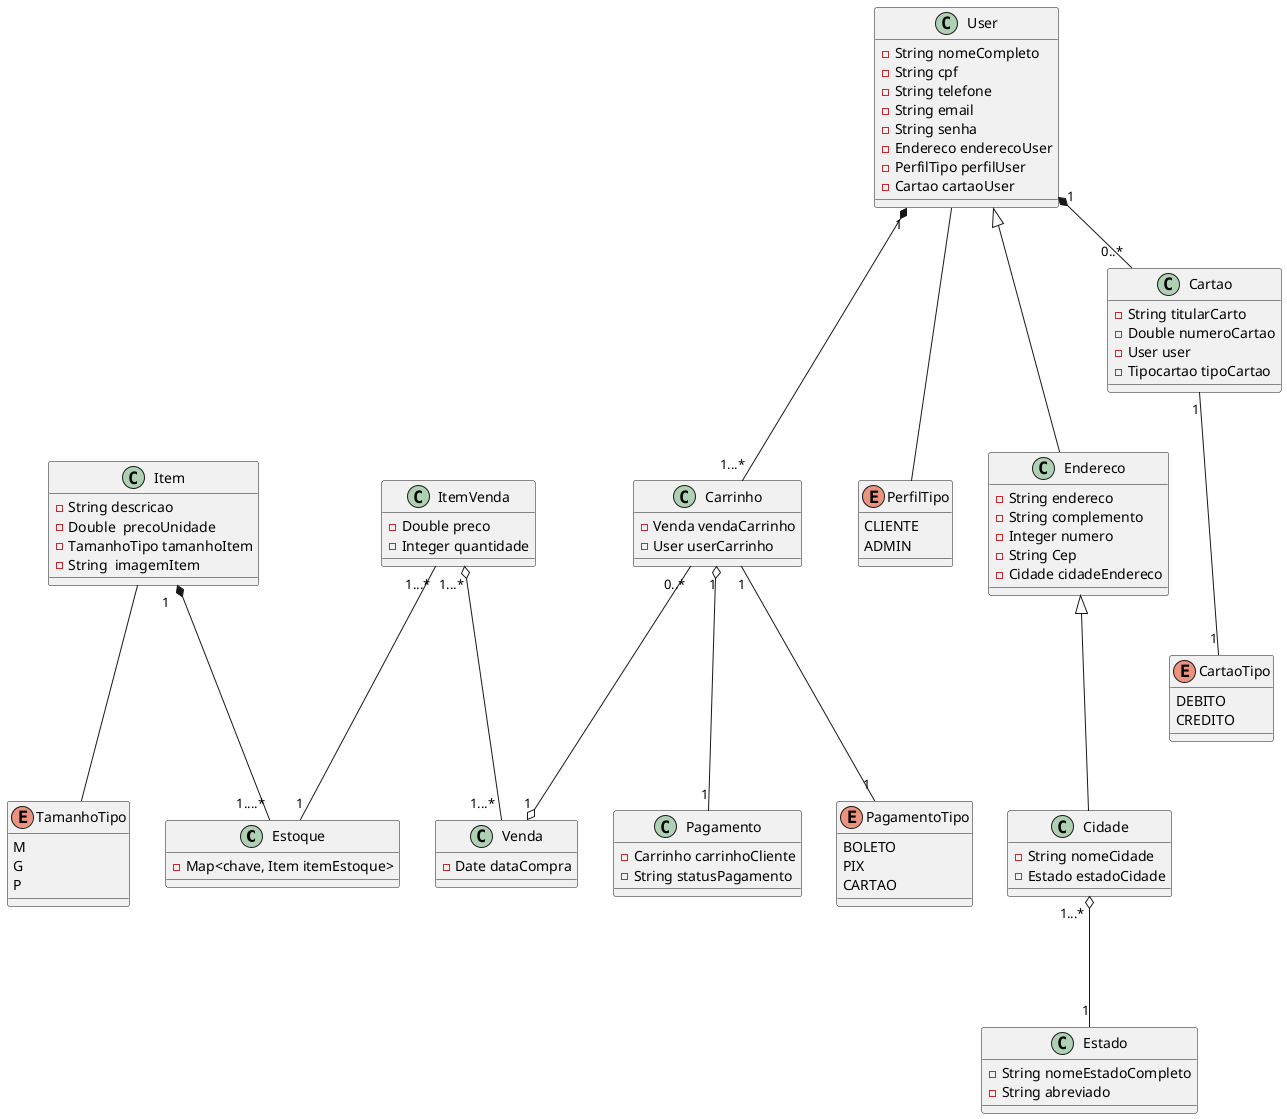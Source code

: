 @startuml CadernosInteligentes

    class Estoque {
        - Map<chave, Item itemEstoque>
    }

    class Item {
        - String descricao
        - Double  precoUnidade
        - TamanhoTipo tamanhoItem
        - String  imagemItem
    }

    enum TamanhoTipo {
        M
        G
        P
    }

    enum PerfilTipo {
        CLIENTE
        ADMIN
    }

    class User {
        - String nomeCompleto
        - String cpf
        - String telefone
        - String email
        - String senha
        - Endereco enderecoUser
        - PerfilTipo perfilUser
        - Cartao cartaoUser
    }

    class Endereco{
        - String endereco
        - String complemento
        - Integer numero
        - String Cep
        - Cidade cidadeEndereco
    }

    class Cidade{
        - String nomeCidade
        - Estado estadoCidade
    }

    class Estado{
        - String nomeEstadoCompleto
        - String abreviado
    }

    class Carrinho{
        - Venda vendaCarrinho
        - User userCarrinho
    }

    class Pagamento{
        - Carrinho carrinhoCliente
        - String statusPagamento
    }

    class Cartao{
        - String titularCarto
        - Double numeroCartao
        - User user
        - Tipocartao tipoCartao
    }

    enum CartaoTipo{
        DEBITO
        CREDITO
    }

    enum PagamentoTipo{
        BOLETO
        PIX
        CARTAO
    }

    class ItemVenda{
        - Double preco
        - Integer quantidade
    }

    class Venda{
        - Date dataCompra
    }

    Item  ---  TamanhoTipo
    User  ---  PerfilTipo
    User <|---  Endereco
    Endereco <|---  Cidade
    Cidade " 1...* " o--- "1" Estado
    Cartao "1" --- "1" CartaoTipo
    Carrinho "1" --- "1" PagamentoTipo
    Venda "1" o-up-- "0..*" Carrinho
    ItemVenda "1...*" --- "1"Estoque 
    Item "1   " *--- "1....*" Estoque 
    Venda " 1...* " --up-o "1...*" ItemVenda
    User "1" *--- "1...*" Carrinho
    Carrinho "1" o--- "1" Pagamento
    User "1" *-- "0..*" Cartao

@endstartuml